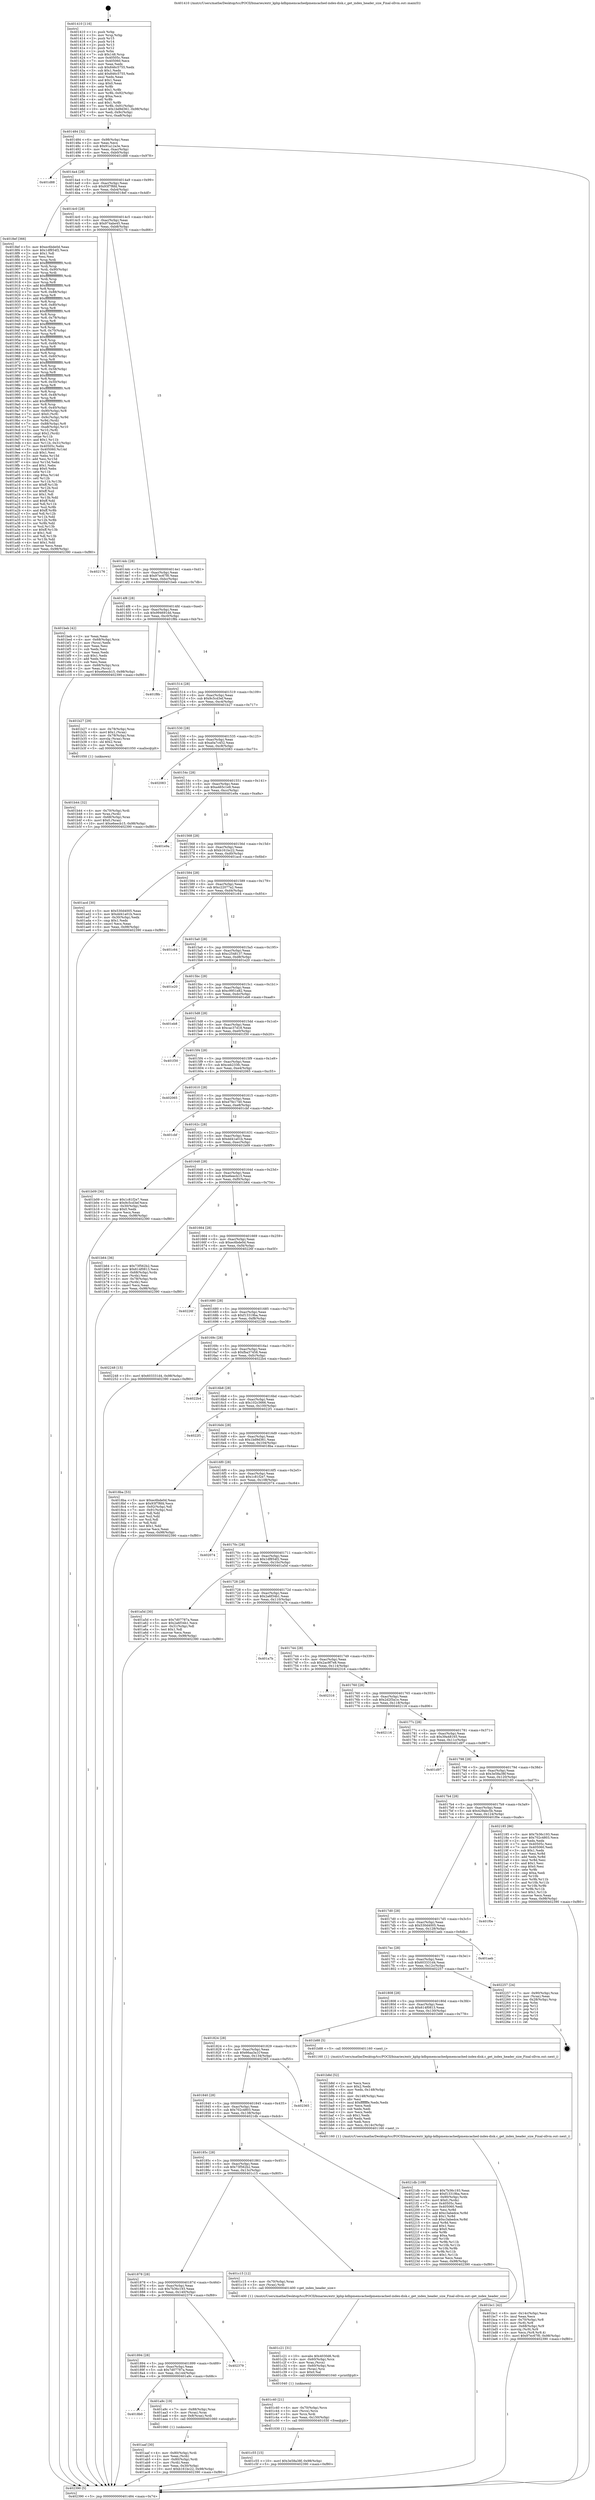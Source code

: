 digraph "0x401410" {
  label = "0x401410 (/mnt/c/Users/mathe/Desktop/tcc/POCII/binaries/extr_kphp-kdbpmemcachedpmemcached-index-disk.c_get_index_header_size_Final-ollvm.out::main(0))"
  labelloc = "t"
  node[shape=record]

  Entry [label="",width=0.3,height=0.3,shape=circle,fillcolor=black,style=filled]
  "0x401484" [label="{
     0x401484 [32]\l
     | [instrs]\l
     &nbsp;&nbsp;0x401484 \<+6\>: mov -0x98(%rbp),%eax\l
     &nbsp;&nbsp;0x40148a \<+2\>: mov %eax,%ecx\l
     &nbsp;&nbsp;0x40148c \<+6\>: sub $0x91a12a3e,%ecx\l
     &nbsp;&nbsp;0x401492 \<+6\>: mov %eax,-0xac(%rbp)\l
     &nbsp;&nbsp;0x401498 \<+6\>: mov %ecx,-0xb0(%rbp)\l
     &nbsp;&nbsp;0x40149e \<+6\>: je 0000000000401d88 \<main+0x978\>\l
  }"]
  "0x401d88" [label="{
     0x401d88\l
  }", style=dashed]
  "0x4014a4" [label="{
     0x4014a4 [28]\l
     | [instrs]\l
     &nbsp;&nbsp;0x4014a4 \<+5\>: jmp 00000000004014a9 \<main+0x99\>\l
     &nbsp;&nbsp;0x4014a9 \<+6\>: mov -0xac(%rbp),%eax\l
     &nbsp;&nbsp;0x4014af \<+5\>: sub $0x93f7f6fd,%eax\l
     &nbsp;&nbsp;0x4014b4 \<+6\>: mov %eax,-0xb4(%rbp)\l
     &nbsp;&nbsp;0x4014ba \<+6\>: je 00000000004018ef \<main+0x4df\>\l
  }"]
  Exit [label="",width=0.3,height=0.3,shape=circle,fillcolor=black,style=filled,peripheries=2]
  "0x4018ef" [label="{
     0x4018ef [366]\l
     | [instrs]\l
     &nbsp;&nbsp;0x4018ef \<+5\>: mov $0xec6bde0d,%eax\l
     &nbsp;&nbsp;0x4018f4 \<+5\>: mov $0x1df854f2,%ecx\l
     &nbsp;&nbsp;0x4018f9 \<+2\>: mov $0x1,%dl\l
     &nbsp;&nbsp;0x4018fb \<+2\>: xor %esi,%esi\l
     &nbsp;&nbsp;0x4018fd \<+3\>: mov %rsp,%rdi\l
     &nbsp;&nbsp;0x401900 \<+4\>: add $0xfffffffffffffff0,%rdi\l
     &nbsp;&nbsp;0x401904 \<+3\>: mov %rdi,%rsp\l
     &nbsp;&nbsp;0x401907 \<+7\>: mov %rdi,-0x90(%rbp)\l
     &nbsp;&nbsp;0x40190e \<+3\>: mov %rsp,%rdi\l
     &nbsp;&nbsp;0x401911 \<+4\>: add $0xfffffffffffffff0,%rdi\l
     &nbsp;&nbsp;0x401915 \<+3\>: mov %rdi,%rsp\l
     &nbsp;&nbsp;0x401918 \<+3\>: mov %rsp,%r8\l
     &nbsp;&nbsp;0x40191b \<+4\>: add $0xfffffffffffffff0,%r8\l
     &nbsp;&nbsp;0x40191f \<+3\>: mov %r8,%rsp\l
     &nbsp;&nbsp;0x401922 \<+7\>: mov %r8,-0x88(%rbp)\l
     &nbsp;&nbsp;0x401929 \<+3\>: mov %rsp,%r8\l
     &nbsp;&nbsp;0x40192c \<+4\>: add $0xfffffffffffffff0,%r8\l
     &nbsp;&nbsp;0x401930 \<+3\>: mov %r8,%rsp\l
     &nbsp;&nbsp;0x401933 \<+4\>: mov %r8,-0x80(%rbp)\l
     &nbsp;&nbsp;0x401937 \<+3\>: mov %rsp,%r8\l
     &nbsp;&nbsp;0x40193a \<+4\>: add $0xfffffffffffffff0,%r8\l
     &nbsp;&nbsp;0x40193e \<+3\>: mov %r8,%rsp\l
     &nbsp;&nbsp;0x401941 \<+4\>: mov %r8,-0x78(%rbp)\l
     &nbsp;&nbsp;0x401945 \<+3\>: mov %rsp,%r8\l
     &nbsp;&nbsp;0x401948 \<+4\>: add $0xfffffffffffffff0,%r8\l
     &nbsp;&nbsp;0x40194c \<+3\>: mov %r8,%rsp\l
     &nbsp;&nbsp;0x40194f \<+4\>: mov %r8,-0x70(%rbp)\l
     &nbsp;&nbsp;0x401953 \<+3\>: mov %rsp,%r8\l
     &nbsp;&nbsp;0x401956 \<+4\>: add $0xfffffffffffffff0,%r8\l
     &nbsp;&nbsp;0x40195a \<+3\>: mov %r8,%rsp\l
     &nbsp;&nbsp;0x40195d \<+4\>: mov %r8,-0x68(%rbp)\l
     &nbsp;&nbsp;0x401961 \<+3\>: mov %rsp,%r8\l
     &nbsp;&nbsp;0x401964 \<+4\>: add $0xfffffffffffffff0,%r8\l
     &nbsp;&nbsp;0x401968 \<+3\>: mov %r8,%rsp\l
     &nbsp;&nbsp;0x40196b \<+4\>: mov %r8,-0x60(%rbp)\l
     &nbsp;&nbsp;0x40196f \<+3\>: mov %rsp,%r8\l
     &nbsp;&nbsp;0x401972 \<+4\>: add $0xfffffffffffffff0,%r8\l
     &nbsp;&nbsp;0x401976 \<+3\>: mov %r8,%rsp\l
     &nbsp;&nbsp;0x401979 \<+4\>: mov %r8,-0x58(%rbp)\l
     &nbsp;&nbsp;0x40197d \<+3\>: mov %rsp,%r8\l
     &nbsp;&nbsp;0x401980 \<+4\>: add $0xfffffffffffffff0,%r8\l
     &nbsp;&nbsp;0x401984 \<+3\>: mov %r8,%rsp\l
     &nbsp;&nbsp;0x401987 \<+4\>: mov %r8,-0x50(%rbp)\l
     &nbsp;&nbsp;0x40198b \<+3\>: mov %rsp,%r8\l
     &nbsp;&nbsp;0x40198e \<+4\>: add $0xfffffffffffffff0,%r8\l
     &nbsp;&nbsp;0x401992 \<+3\>: mov %r8,%rsp\l
     &nbsp;&nbsp;0x401995 \<+4\>: mov %r8,-0x48(%rbp)\l
     &nbsp;&nbsp;0x401999 \<+3\>: mov %rsp,%r8\l
     &nbsp;&nbsp;0x40199c \<+4\>: add $0xfffffffffffffff0,%r8\l
     &nbsp;&nbsp;0x4019a0 \<+3\>: mov %r8,%rsp\l
     &nbsp;&nbsp;0x4019a3 \<+4\>: mov %r8,-0x40(%rbp)\l
     &nbsp;&nbsp;0x4019a7 \<+7\>: mov -0x90(%rbp),%r8\l
     &nbsp;&nbsp;0x4019ae \<+7\>: movl $0x0,(%r8)\l
     &nbsp;&nbsp;0x4019b5 \<+7\>: mov -0x9c(%rbp),%r9d\l
     &nbsp;&nbsp;0x4019bc \<+3\>: mov %r9d,(%rdi)\l
     &nbsp;&nbsp;0x4019bf \<+7\>: mov -0x88(%rbp),%r8\l
     &nbsp;&nbsp;0x4019c6 \<+7\>: mov -0xa8(%rbp),%r10\l
     &nbsp;&nbsp;0x4019cd \<+3\>: mov %r10,(%r8)\l
     &nbsp;&nbsp;0x4019d0 \<+3\>: cmpl $0x2,(%rdi)\l
     &nbsp;&nbsp;0x4019d3 \<+4\>: setne %r11b\l
     &nbsp;&nbsp;0x4019d7 \<+4\>: and $0x1,%r11b\l
     &nbsp;&nbsp;0x4019db \<+4\>: mov %r11b,-0x31(%rbp)\l
     &nbsp;&nbsp;0x4019df \<+7\>: mov 0x40505c,%ebx\l
     &nbsp;&nbsp;0x4019e6 \<+8\>: mov 0x405060,%r14d\l
     &nbsp;&nbsp;0x4019ee \<+3\>: sub $0x1,%esi\l
     &nbsp;&nbsp;0x4019f1 \<+3\>: mov %ebx,%r15d\l
     &nbsp;&nbsp;0x4019f4 \<+3\>: add %esi,%r15d\l
     &nbsp;&nbsp;0x4019f7 \<+4\>: imul %r15d,%ebx\l
     &nbsp;&nbsp;0x4019fb \<+3\>: and $0x1,%ebx\l
     &nbsp;&nbsp;0x4019fe \<+3\>: cmp $0x0,%ebx\l
     &nbsp;&nbsp;0x401a01 \<+4\>: sete %r11b\l
     &nbsp;&nbsp;0x401a05 \<+4\>: cmp $0xa,%r14d\l
     &nbsp;&nbsp;0x401a09 \<+4\>: setl %r12b\l
     &nbsp;&nbsp;0x401a0d \<+3\>: mov %r11b,%r13b\l
     &nbsp;&nbsp;0x401a10 \<+4\>: xor $0xff,%r13b\l
     &nbsp;&nbsp;0x401a14 \<+3\>: mov %r12b,%sil\l
     &nbsp;&nbsp;0x401a17 \<+4\>: xor $0xff,%sil\l
     &nbsp;&nbsp;0x401a1b \<+3\>: xor $0x1,%dl\l
     &nbsp;&nbsp;0x401a1e \<+3\>: mov %r13b,%dil\l
     &nbsp;&nbsp;0x401a21 \<+4\>: and $0xff,%dil\l
     &nbsp;&nbsp;0x401a25 \<+3\>: and %dl,%r11b\l
     &nbsp;&nbsp;0x401a28 \<+3\>: mov %sil,%r8b\l
     &nbsp;&nbsp;0x401a2b \<+4\>: and $0xff,%r8b\l
     &nbsp;&nbsp;0x401a2f \<+3\>: and %dl,%r12b\l
     &nbsp;&nbsp;0x401a32 \<+3\>: or %r11b,%dil\l
     &nbsp;&nbsp;0x401a35 \<+3\>: or %r12b,%r8b\l
     &nbsp;&nbsp;0x401a38 \<+3\>: xor %r8b,%dil\l
     &nbsp;&nbsp;0x401a3b \<+3\>: or %sil,%r13b\l
     &nbsp;&nbsp;0x401a3e \<+4\>: xor $0xff,%r13b\l
     &nbsp;&nbsp;0x401a42 \<+3\>: or $0x1,%dl\l
     &nbsp;&nbsp;0x401a45 \<+3\>: and %dl,%r13b\l
     &nbsp;&nbsp;0x401a48 \<+3\>: or %r13b,%dil\l
     &nbsp;&nbsp;0x401a4b \<+4\>: test $0x1,%dil\l
     &nbsp;&nbsp;0x401a4f \<+3\>: cmovne %ecx,%eax\l
     &nbsp;&nbsp;0x401a52 \<+6\>: mov %eax,-0x98(%rbp)\l
     &nbsp;&nbsp;0x401a58 \<+5\>: jmp 0000000000402390 \<main+0xf80\>\l
  }"]
  "0x4014c0" [label="{
     0x4014c0 [28]\l
     | [instrs]\l
     &nbsp;&nbsp;0x4014c0 \<+5\>: jmp 00000000004014c5 \<main+0xb5\>\l
     &nbsp;&nbsp;0x4014c5 \<+6\>: mov -0xac(%rbp),%eax\l
     &nbsp;&nbsp;0x4014cb \<+5\>: sub $0x974abe45,%eax\l
     &nbsp;&nbsp;0x4014d0 \<+6\>: mov %eax,-0xb8(%rbp)\l
     &nbsp;&nbsp;0x4014d6 \<+6\>: je 0000000000402176 \<main+0xd66\>\l
  }"]
  "0x401c55" [label="{
     0x401c55 [15]\l
     | [instrs]\l
     &nbsp;&nbsp;0x401c55 \<+10\>: movl $0x3e58a38f,-0x98(%rbp)\l
     &nbsp;&nbsp;0x401c5f \<+5\>: jmp 0000000000402390 \<main+0xf80\>\l
  }"]
  "0x402176" [label="{
     0x402176\l
  }", style=dashed]
  "0x4014dc" [label="{
     0x4014dc [28]\l
     | [instrs]\l
     &nbsp;&nbsp;0x4014dc \<+5\>: jmp 00000000004014e1 \<main+0xd1\>\l
     &nbsp;&nbsp;0x4014e1 \<+6\>: mov -0xac(%rbp),%eax\l
     &nbsp;&nbsp;0x4014e7 \<+5\>: sub $0x97ec67f0,%eax\l
     &nbsp;&nbsp;0x4014ec \<+6\>: mov %eax,-0xbc(%rbp)\l
     &nbsp;&nbsp;0x4014f2 \<+6\>: je 0000000000401beb \<main+0x7db\>\l
  }"]
  "0x401c40" [label="{
     0x401c40 [21]\l
     | [instrs]\l
     &nbsp;&nbsp;0x401c40 \<+4\>: mov -0x70(%rbp),%rcx\l
     &nbsp;&nbsp;0x401c44 \<+3\>: mov (%rcx),%rcx\l
     &nbsp;&nbsp;0x401c47 \<+3\>: mov %rcx,%rdi\l
     &nbsp;&nbsp;0x401c4a \<+6\>: mov %eax,-0x150(%rbp)\l
     &nbsp;&nbsp;0x401c50 \<+5\>: call 0000000000401030 \<free@plt\>\l
     | [calls]\l
     &nbsp;&nbsp;0x401030 \{1\} (unknown)\l
  }"]
  "0x401beb" [label="{
     0x401beb [42]\l
     | [instrs]\l
     &nbsp;&nbsp;0x401beb \<+2\>: xor %eax,%eax\l
     &nbsp;&nbsp;0x401bed \<+4\>: mov -0x68(%rbp),%rcx\l
     &nbsp;&nbsp;0x401bf1 \<+2\>: mov (%rcx),%edx\l
     &nbsp;&nbsp;0x401bf3 \<+2\>: mov %eax,%esi\l
     &nbsp;&nbsp;0x401bf5 \<+2\>: sub %edx,%esi\l
     &nbsp;&nbsp;0x401bf7 \<+2\>: mov %eax,%edx\l
     &nbsp;&nbsp;0x401bf9 \<+3\>: sub $0x1,%edx\l
     &nbsp;&nbsp;0x401bfc \<+2\>: add %edx,%esi\l
     &nbsp;&nbsp;0x401bfe \<+2\>: sub %esi,%eax\l
     &nbsp;&nbsp;0x401c00 \<+4\>: mov -0x68(%rbp),%rcx\l
     &nbsp;&nbsp;0x401c04 \<+2\>: mov %eax,(%rcx)\l
     &nbsp;&nbsp;0x401c06 \<+10\>: movl $0xe6eecb15,-0x98(%rbp)\l
     &nbsp;&nbsp;0x401c10 \<+5\>: jmp 0000000000402390 \<main+0xf80\>\l
  }"]
  "0x4014f8" [label="{
     0x4014f8 [28]\l
     | [instrs]\l
     &nbsp;&nbsp;0x4014f8 \<+5\>: jmp 00000000004014fd \<main+0xed\>\l
     &nbsp;&nbsp;0x4014fd \<+6\>: mov -0xac(%rbp),%eax\l
     &nbsp;&nbsp;0x401503 \<+5\>: sub $0x994691dd,%eax\l
     &nbsp;&nbsp;0x401508 \<+6\>: mov %eax,-0xc0(%rbp)\l
     &nbsp;&nbsp;0x40150e \<+6\>: je 0000000000401f8b \<main+0xb7b\>\l
  }"]
  "0x401c21" [label="{
     0x401c21 [31]\l
     | [instrs]\l
     &nbsp;&nbsp;0x401c21 \<+10\>: movabs $0x4030d6,%rdi\l
     &nbsp;&nbsp;0x401c2b \<+4\>: mov -0x60(%rbp),%rcx\l
     &nbsp;&nbsp;0x401c2f \<+3\>: mov %rax,(%rcx)\l
     &nbsp;&nbsp;0x401c32 \<+4\>: mov -0x60(%rbp),%rax\l
     &nbsp;&nbsp;0x401c36 \<+3\>: mov (%rax),%rsi\l
     &nbsp;&nbsp;0x401c39 \<+2\>: mov $0x0,%al\l
     &nbsp;&nbsp;0x401c3b \<+5\>: call 0000000000401040 \<printf@plt\>\l
     | [calls]\l
     &nbsp;&nbsp;0x401040 \{1\} (unknown)\l
  }"]
  "0x401f8b" [label="{
     0x401f8b\l
  }", style=dashed]
  "0x401514" [label="{
     0x401514 [28]\l
     | [instrs]\l
     &nbsp;&nbsp;0x401514 \<+5\>: jmp 0000000000401519 \<main+0x109\>\l
     &nbsp;&nbsp;0x401519 \<+6\>: mov -0xac(%rbp),%eax\l
     &nbsp;&nbsp;0x40151f \<+5\>: sub $0x9c5cd3ef,%eax\l
     &nbsp;&nbsp;0x401524 \<+6\>: mov %eax,-0xc4(%rbp)\l
     &nbsp;&nbsp;0x40152a \<+6\>: je 0000000000401b27 \<main+0x717\>\l
  }"]
  "0x401bc1" [label="{
     0x401bc1 [42]\l
     | [instrs]\l
     &nbsp;&nbsp;0x401bc1 \<+6\>: mov -0x14c(%rbp),%ecx\l
     &nbsp;&nbsp;0x401bc7 \<+3\>: imul %eax,%ecx\l
     &nbsp;&nbsp;0x401bca \<+4\>: mov -0x70(%rbp),%r8\l
     &nbsp;&nbsp;0x401bce \<+3\>: mov (%r8),%r8\l
     &nbsp;&nbsp;0x401bd1 \<+4\>: mov -0x68(%rbp),%r9\l
     &nbsp;&nbsp;0x401bd5 \<+3\>: movslq (%r9),%r9\l
     &nbsp;&nbsp;0x401bd8 \<+4\>: mov %ecx,(%r8,%r9,4)\l
     &nbsp;&nbsp;0x401bdc \<+10\>: movl $0x97ec67f0,-0x98(%rbp)\l
     &nbsp;&nbsp;0x401be6 \<+5\>: jmp 0000000000402390 \<main+0xf80\>\l
  }"]
  "0x401b27" [label="{
     0x401b27 [29]\l
     | [instrs]\l
     &nbsp;&nbsp;0x401b27 \<+4\>: mov -0x78(%rbp),%rax\l
     &nbsp;&nbsp;0x401b2b \<+6\>: movl $0x1,(%rax)\l
     &nbsp;&nbsp;0x401b31 \<+4\>: mov -0x78(%rbp),%rax\l
     &nbsp;&nbsp;0x401b35 \<+3\>: movslq (%rax),%rax\l
     &nbsp;&nbsp;0x401b38 \<+4\>: shl $0x2,%rax\l
     &nbsp;&nbsp;0x401b3c \<+3\>: mov %rax,%rdi\l
     &nbsp;&nbsp;0x401b3f \<+5\>: call 0000000000401050 \<malloc@plt\>\l
     | [calls]\l
     &nbsp;&nbsp;0x401050 \{1\} (unknown)\l
  }"]
  "0x401530" [label="{
     0x401530 [28]\l
     | [instrs]\l
     &nbsp;&nbsp;0x401530 \<+5\>: jmp 0000000000401535 \<main+0x125\>\l
     &nbsp;&nbsp;0x401535 \<+6\>: mov -0xac(%rbp),%eax\l
     &nbsp;&nbsp;0x40153b \<+5\>: sub $0xa0a7c452,%eax\l
     &nbsp;&nbsp;0x401540 \<+6\>: mov %eax,-0xc8(%rbp)\l
     &nbsp;&nbsp;0x401546 \<+6\>: je 0000000000402083 \<main+0xc73\>\l
  }"]
  "0x401b8d" [label="{
     0x401b8d [52]\l
     | [instrs]\l
     &nbsp;&nbsp;0x401b8d \<+2\>: xor %ecx,%ecx\l
     &nbsp;&nbsp;0x401b8f \<+5\>: mov $0x2,%edx\l
     &nbsp;&nbsp;0x401b94 \<+6\>: mov %edx,-0x148(%rbp)\l
     &nbsp;&nbsp;0x401b9a \<+1\>: cltd\l
     &nbsp;&nbsp;0x401b9b \<+6\>: mov -0x148(%rbp),%esi\l
     &nbsp;&nbsp;0x401ba1 \<+2\>: idiv %esi\l
     &nbsp;&nbsp;0x401ba3 \<+6\>: imul $0xfffffffe,%edx,%edx\l
     &nbsp;&nbsp;0x401ba9 \<+2\>: mov %ecx,%edi\l
     &nbsp;&nbsp;0x401bab \<+2\>: sub %edx,%edi\l
     &nbsp;&nbsp;0x401bad \<+2\>: mov %ecx,%edx\l
     &nbsp;&nbsp;0x401baf \<+3\>: sub $0x1,%edx\l
     &nbsp;&nbsp;0x401bb2 \<+2\>: add %edx,%edi\l
     &nbsp;&nbsp;0x401bb4 \<+2\>: sub %edi,%ecx\l
     &nbsp;&nbsp;0x401bb6 \<+6\>: mov %ecx,-0x14c(%rbp)\l
     &nbsp;&nbsp;0x401bbc \<+5\>: call 0000000000401160 \<next_i\>\l
     | [calls]\l
     &nbsp;&nbsp;0x401160 \{1\} (/mnt/c/Users/mathe/Desktop/tcc/POCII/binaries/extr_kphp-kdbpmemcachedpmemcached-index-disk.c_get_index_header_size_Final-ollvm.out::next_i)\l
  }"]
  "0x402083" [label="{
     0x402083\l
  }", style=dashed]
  "0x40154c" [label="{
     0x40154c [28]\l
     | [instrs]\l
     &nbsp;&nbsp;0x40154c \<+5\>: jmp 0000000000401551 \<main+0x141\>\l
     &nbsp;&nbsp;0x401551 \<+6\>: mov -0xac(%rbp),%eax\l
     &nbsp;&nbsp;0x401557 \<+5\>: sub $0xa465c1e9,%eax\l
     &nbsp;&nbsp;0x40155c \<+6\>: mov %eax,-0xcc(%rbp)\l
     &nbsp;&nbsp;0x401562 \<+6\>: je 0000000000401e9a \<main+0xa8a\>\l
  }"]
  "0x401b44" [label="{
     0x401b44 [32]\l
     | [instrs]\l
     &nbsp;&nbsp;0x401b44 \<+4\>: mov -0x70(%rbp),%rdi\l
     &nbsp;&nbsp;0x401b48 \<+3\>: mov %rax,(%rdi)\l
     &nbsp;&nbsp;0x401b4b \<+4\>: mov -0x68(%rbp),%rax\l
     &nbsp;&nbsp;0x401b4f \<+6\>: movl $0x0,(%rax)\l
     &nbsp;&nbsp;0x401b55 \<+10\>: movl $0xe6eecb15,-0x98(%rbp)\l
     &nbsp;&nbsp;0x401b5f \<+5\>: jmp 0000000000402390 \<main+0xf80\>\l
  }"]
  "0x401e9a" [label="{
     0x401e9a\l
  }", style=dashed]
  "0x401568" [label="{
     0x401568 [28]\l
     | [instrs]\l
     &nbsp;&nbsp;0x401568 \<+5\>: jmp 000000000040156d \<main+0x15d\>\l
     &nbsp;&nbsp;0x40156d \<+6\>: mov -0xac(%rbp),%eax\l
     &nbsp;&nbsp;0x401573 \<+5\>: sub $0xb161bc22,%eax\l
     &nbsp;&nbsp;0x401578 \<+6\>: mov %eax,-0xd0(%rbp)\l
     &nbsp;&nbsp;0x40157e \<+6\>: je 0000000000401acd \<main+0x6bd\>\l
  }"]
  "0x401aaf" [label="{
     0x401aaf [30]\l
     | [instrs]\l
     &nbsp;&nbsp;0x401aaf \<+4\>: mov -0x80(%rbp),%rdi\l
     &nbsp;&nbsp;0x401ab3 \<+2\>: mov %eax,(%rdi)\l
     &nbsp;&nbsp;0x401ab5 \<+4\>: mov -0x80(%rbp),%rdi\l
     &nbsp;&nbsp;0x401ab9 \<+2\>: mov (%rdi),%eax\l
     &nbsp;&nbsp;0x401abb \<+3\>: mov %eax,-0x30(%rbp)\l
     &nbsp;&nbsp;0x401abe \<+10\>: movl $0xb161bc22,-0x98(%rbp)\l
     &nbsp;&nbsp;0x401ac8 \<+5\>: jmp 0000000000402390 \<main+0xf80\>\l
  }"]
  "0x401acd" [label="{
     0x401acd [30]\l
     | [instrs]\l
     &nbsp;&nbsp;0x401acd \<+5\>: mov $0x530d4005,%eax\l
     &nbsp;&nbsp;0x401ad2 \<+5\>: mov $0xdd41a01b,%ecx\l
     &nbsp;&nbsp;0x401ad7 \<+3\>: mov -0x30(%rbp),%edx\l
     &nbsp;&nbsp;0x401ada \<+3\>: cmp $0x1,%edx\l
     &nbsp;&nbsp;0x401add \<+3\>: cmovl %ecx,%eax\l
     &nbsp;&nbsp;0x401ae0 \<+6\>: mov %eax,-0x98(%rbp)\l
     &nbsp;&nbsp;0x401ae6 \<+5\>: jmp 0000000000402390 \<main+0xf80\>\l
  }"]
  "0x401584" [label="{
     0x401584 [28]\l
     | [instrs]\l
     &nbsp;&nbsp;0x401584 \<+5\>: jmp 0000000000401589 \<main+0x179\>\l
     &nbsp;&nbsp;0x401589 \<+6\>: mov -0xac(%rbp),%eax\l
     &nbsp;&nbsp;0x40158f \<+5\>: sub $0xc22077a2,%eax\l
     &nbsp;&nbsp;0x401594 \<+6\>: mov %eax,-0xd4(%rbp)\l
     &nbsp;&nbsp;0x40159a \<+6\>: je 0000000000401c64 \<main+0x854\>\l
  }"]
  "0x4018b0" [label="{
     0x4018b0\l
  }", style=dashed]
  "0x401c64" [label="{
     0x401c64\l
  }", style=dashed]
  "0x4015a0" [label="{
     0x4015a0 [28]\l
     | [instrs]\l
     &nbsp;&nbsp;0x4015a0 \<+5\>: jmp 00000000004015a5 \<main+0x195\>\l
     &nbsp;&nbsp;0x4015a5 \<+6\>: mov -0xac(%rbp),%eax\l
     &nbsp;&nbsp;0x4015ab \<+5\>: sub $0xc2548137,%eax\l
     &nbsp;&nbsp;0x4015b0 \<+6\>: mov %eax,-0xd8(%rbp)\l
     &nbsp;&nbsp;0x4015b6 \<+6\>: je 0000000000401e20 \<main+0xa10\>\l
  }"]
  "0x401a9c" [label="{
     0x401a9c [19]\l
     | [instrs]\l
     &nbsp;&nbsp;0x401a9c \<+7\>: mov -0x88(%rbp),%rax\l
     &nbsp;&nbsp;0x401aa3 \<+3\>: mov (%rax),%rax\l
     &nbsp;&nbsp;0x401aa6 \<+4\>: mov 0x8(%rax),%rdi\l
     &nbsp;&nbsp;0x401aaa \<+5\>: call 0000000000401060 \<atoi@plt\>\l
     | [calls]\l
     &nbsp;&nbsp;0x401060 \{1\} (unknown)\l
  }"]
  "0x401e20" [label="{
     0x401e20\l
  }", style=dashed]
  "0x4015bc" [label="{
     0x4015bc [28]\l
     | [instrs]\l
     &nbsp;&nbsp;0x4015bc \<+5\>: jmp 00000000004015c1 \<main+0x1b1\>\l
     &nbsp;&nbsp;0x4015c1 \<+6\>: mov -0xac(%rbp),%eax\l
     &nbsp;&nbsp;0x4015c7 \<+5\>: sub $0xc9951e82,%eax\l
     &nbsp;&nbsp;0x4015cc \<+6\>: mov %eax,-0xdc(%rbp)\l
     &nbsp;&nbsp;0x4015d2 \<+6\>: je 0000000000401eb8 \<main+0xaa8\>\l
  }"]
  "0x401894" [label="{
     0x401894 [28]\l
     | [instrs]\l
     &nbsp;&nbsp;0x401894 \<+5\>: jmp 0000000000401899 \<main+0x489\>\l
     &nbsp;&nbsp;0x401899 \<+6\>: mov -0xac(%rbp),%eax\l
     &nbsp;&nbsp;0x40189f \<+5\>: sub $0x7d07787a,%eax\l
     &nbsp;&nbsp;0x4018a4 \<+6\>: mov %eax,-0x144(%rbp)\l
     &nbsp;&nbsp;0x4018aa \<+6\>: je 0000000000401a9c \<main+0x68c\>\l
  }"]
  "0x401eb8" [label="{
     0x401eb8\l
  }", style=dashed]
  "0x4015d8" [label="{
     0x4015d8 [28]\l
     | [instrs]\l
     &nbsp;&nbsp;0x4015d8 \<+5\>: jmp 00000000004015dd \<main+0x1cd\>\l
     &nbsp;&nbsp;0x4015dd \<+6\>: mov -0xac(%rbp),%eax\l
     &nbsp;&nbsp;0x4015e3 \<+5\>: sub $0xcac37d18,%eax\l
     &nbsp;&nbsp;0x4015e8 \<+6\>: mov %eax,-0xe0(%rbp)\l
     &nbsp;&nbsp;0x4015ee \<+6\>: je 0000000000401f30 \<main+0xb20\>\l
  }"]
  "0x402379" [label="{
     0x402379\l
  }", style=dashed]
  "0x401f30" [label="{
     0x401f30\l
  }", style=dashed]
  "0x4015f4" [label="{
     0x4015f4 [28]\l
     | [instrs]\l
     &nbsp;&nbsp;0x4015f4 \<+5\>: jmp 00000000004015f9 \<main+0x1e9\>\l
     &nbsp;&nbsp;0x4015f9 \<+6\>: mov -0xac(%rbp),%eax\l
     &nbsp;&nbsp;0x4015ff \<+5\>: sub $0xceb233fc,%eax\l
     &nbsp;&nbsp;0x401604 \<+6\>: mov %eax,-0xe4(%rbp)\l
     &nbsp;&nbsp;0x40160a \<+6\>: je 0000000000402065 \<main+0xc55\>\l
  }"]
  "0x401878" [label="{
     0x401878 [28]\l
     | [instrs]\l
     &nbsp;&nbsp;0x401878 \<+5\>: jmp 000000000040187d \<main+0x46d\>\l
     &nbsp;&nbsp;0x40187d \<+6\>: mov -0xac(%rbp),%eax\l
     &nbsp;&nbsp;0x401883 \<+5\>: sub $0x7b36c193,%eax\l
     &nbsp;&nbsp;0x401888 \<+6\>: mov %eax,-0x140(%rbp)\l
     &nbsp;&nbsp;0x40188e \<+6\>: je 0000000000402379 \<main+0xf69\>\l
  }"]
  "0x402065" [label="{
     0x402065\l
  }", style=dashed]
  "0x401610" [label="{
     0x401610 [28]\l
     | [instrs]\l
     &nbsp;&nbsp;0x401610 \<+5\>: jmp 0000000000401615 \<main+0x205\>\l
     &nbsp;&nbsp;0x401615 \<+6\>: mov -0xac(%rbp),%eax\l
     &nbsp;&nbsp;0x40161b \<+5\>: sub $0xd7fe1740,%eax\l
     &nbsp;&nbsp;0x401620 \<+6\>: mov %eax,-0xe8(%rbp)\l
     &nbsp;&nbsp;0x401626 \<+6\>: je 0000000000401cbf \<main+0x8af\>\l
  }"]
  "0x401c15" [label="{
     0x401c15 [12]\l
     | [instrs]\l
     &nbsp;&nbsp;0x401c15 \<+4\>: mov -0x70(%rbp),%rax\l
     &nbsp;&nbsp;0x401c19 \<+3\>: mov (%rax),%rdi\l
     &nbsp;&nbsp;0x401c1c \<+5\>: call 0000000000401400 \<get_index_header_size\>\l
     | [calls]\l
     &nbsp;&nbsp;0x401400 \{1\} (/mnt/c/Users/mathe/Desktop/tcc/POCII/binaries/extr_kphp-kdbpmemcachedpmemcached-index-disk.c_get_index_header_size_Final-ollvm.out::get_index_header_size)\l
  }"]
  "0x401cbf" [label="{
     0x401cbf\l
  }", style=dashed]
  "0x40162c" [label="{
     0x40162c [28]\l
     | [instrs]\l
     &nbsp;&nbsp;0x40162c \<+5\>: jmp 0000000000401631 \<main+0x221\>\l
     &nbsp;&nbsp;0x401631 \<+6\>: mov -0xac(%rbp),%eax\l
     &nbsp;&nbsp;0x401637 \<+5\>: sub $0xdd41a01b,%eax\l
     &nbsp;&nbsp;0x40163c \<+6\>: mov %eax,-0xec(%rbp)\l
     &nbsp;&nbsp;0x401642 \<+6\>: je 0000000000401b09 \<main+0x6f9\>\l
  }"]
  "0x40185c" [label="{
     0x40185c [28]\l
     | [instrs]\l
     &nbsp;&nbsp;0x40185c \<+5\>: jmp 0000000000401861 \<main+0x451\>\l
     &nbsp;&nbsp;0x401861 \<+6\>: mov -0xac(%rbp),%eax\l
     &nbsp;&nbsp;0x401867 \<+5\>: sub $0x73f562b2,%eax\l
     &nbsp;&nbsp;0x40186c \<+6\>: mov %eax,-0x13c(%rbp)\l
     &nbsp;&nbsp;0x401872 \<+6\>: je 0000000000401c15 \<main+0x805\>\l
  }"]
  "0x401b09" [label="{
     0x401b09 [30]\l
     | [instrs]\l
     &nbsp;&nbsp;0x401b09 \<+5\>: mov $0x1c81f2e7,%eax\l
     &nbsp;&nbsp;0x401b0e \<+5\>: mov $0x9c5cd3ef,%ecx\l
     &nbsp;&nbsp;0x401b13 \<+3\>: mov -0x30(%rbp),%edx\l
     &nbsp;&nbsp;0x401b16 \<+3\>: cmp $0x0,%edx\l
     &nbsp;&nbsp;0x401b19 \<+3\>: cmove %ecx,%eax\l
     &nbsp;&nbsp;0x401b1c \<+6\>: mov %eax,-0x98(%rbp)\l
     &nbsp;&nbsp;0x401b22 \<+5\>: jmp 0000000000402390 \<main+0xf80\>\l
  }"]
  "0x401648" [label="{
     0x401648 [28]\l
     | [instrs]\l
     &nbsp;&nbsp;0x401648 \<+5\>: jmp 000000000040164d \<main+0x23d\>\l
     &nbsp;&nbsp;0x40164d \<+6\>: mov -0xac(%rbp),%eax\l
     &nbsp;&nbsp;0x401653 \<+5\>: sub $0xe6eecb15,%eax\l
     &nbsp;&nbsp;0x401658 \<+6\>: mov %eax,-0xf0(%rbp)\l
     &nbsp;&nbsp;0x40165e \<+6\>: je 0000000000401b64 \<main+0x754\>\l
  }"]
  "0x4021db" [label="{
     0x4021db [109]\l
     | [instrs]\l
     &nbsp;&nbsp;0x4021db \<+5\>: mov $0x7b36c193,%eax\l
     &nbsp;&nbsp;0x4021e0 \<+5\>: mov $0xf13319ba,%ecx\l
     &nbsp;&nbsp;0x4021e5 \<+7\>: mov -0x90(%rbp),%rdx\l
     &nbsp;&nbsp;0x4021ec \<+6\>: movl $0x0,(%rdx)\l
     &nbsp;&nbsp;0x4021f2 \<+7\>: mov 0x40505c,%esi\l
     &nbsp;&nbsp;0x4021f9 \<+7\>: mov 0x405060,%edi\l
     &nbsp;&nbsp;0x402200 \<+3\>: mov %esi,%r8d\l
     &nbsp;&nbsp;0x402203 \<+7\>: add $0xc3abedce,%r8d\l
     &nbsp;&nbsp;0x40220a \<+4\>: sub $0x1,%r8d\l
     &nbsp;&nbsp;0x40220e \<+7\>: sub $0xc3abedce,%r8d\l
     &nbsp;&nbsp;0x402215 \<+4\>: imul %r8d,%esi\l
     &nbsp;&nbsp;0x402219 \<+3\>: and $0x1,%esi\l
     &nbsp;&nbsp;0x40221c \<+3\>: cmp $0x0,%esi\l
     &nbsp;&nbsp;0x40221f \<+4\>: sete %r9b\l
     &nbsp;&nbsp;0x402223 \<+3\>: cmp $0xa,%edi\l
     &nbsp;&nbsp;0x402226 \<+4\>: setl %r10b\l
     &nbsp;&nbsp;0x40222a \<+3\>: mov %r9b,%r11b\l
     &nbsp;&nbsp;0x40222d \<+3\>: and %r10b,%r11b\l
     &nbsp;&nbsp;0x402230 \<+3\>: xor %r10b,%r9b\l
     &nbsp;&nbsp;0x402233 \<+3\>: or %r9b,%r11b\l
     &nbsp;&nbsp;0x402236 \<+4\>: test $0x1,%r11b\l
     &nbsp;&nbsp;0x40223a \<+3\>: cmovne %ecx,%eax\l
     &nbsp;&nbsp;0x40223d \<+6\>: mov %eax,-0x98(%rbp)\l
     &nbsp;&nbsp;0x402243 \<+5\>: jmp 0000000000402390 \<main+0xf80\>\l
  }"]
  "0x401b64" [label="{
     0x401b64 [36]\l
     | [instrs]\l
     &nbsp;&nbsp;0x401b64 \<+5\>: mov $0x73f562b2,%eax\l
     &nbsp;&nbsp;0x401b69 \<+5\>: mov $0x614f0813,%ecx\l
     &nbsp;&nbsp;0x401b6e \<+4\>: mov -0x68(%rbp),%rdx\l
     &nbsp;&nbsp;0x401b72 \<+2\>: mov (%rdx),%esi\l
     &nbsp;&nbsp;0x401b74 \<+4\>: mov -0x78(%rbp),%rdx\l
     &nbsp;&nbsp;0x401b78 \<+2\>: cmp (%rdx),%esi\l
     &nbsp;&nbsp;0x401b7a \<+3\>: cmovl %ecx,%eax\l
     &nbsp;&nbsp;0x401b7d \<+6\>: mov %eax,-0x98(%rbp)\l
     &nbsp;&nbsp;0x401b83 \<+5\>: jmp 0000000000402390 \<main+0xf80\>\l
  }"]
  "0x401664" [label="{
     0x401664 [28]\l
     | [instrs]\l
     &nbsp;&nbsp;0x401664 \<+5\>: jmp 0000000000401669 \<main+0x259\>\l
     &nbsp;&nbsp;0x401669 \<+6\>: mov -0xac(%rbp),%eax\l
     &nbsp;&nbsp;0x40166f \<+5\>: sub $0xec6bde0d,%eax\l
     &nbsp;&nbsp;0x401674 \<+6\>: mov %eax,-0xf4(%rbp)\l
     &nbsp;&nbsp;0x40167a \<+6\>: je 000000000040226f \<main+0xe5f\>\l
  }"]
  "0x401840" [label="{
     0x401840 [28]\l
     | [instrs]\l
     &nbsp;&nbsp;0x401840 \<+5\>: jmp 0000000000401845 \<main+0x435\>\l
     &nbsp;&nbsp;0x401845 \<+6\>: mov -0xac(%rbp),%eax\l
     &nbsp;&nbsp;0x40184b \<+5\>: sub $0x702c4803,%eax\l
     &nbsp;&nbsp;0x401850 \<+6\>: mov %eax,-0x138(%rbp)\l
     &nbsp;&nbsp;0x401856 \<+6\>: je 00000000004021db \<main+0xdcb\>\l
  }"]
  "0x40226f" [label="{
     0x40226f\l
  }", style=dashed]
  "0x401680" [label="{
     0x401680 [28]\l
     | [instrs]\l
     &nbsp;&nbsp;0x401680 \<+5\>: jmp 0000000000401685 \<main+0x275\>\l
     &nbsp;&nbsp;0x401685 \<+6\>: mov -0xac(%rbp),%eax\l
     &nbsp;&nbsp;0x40168b \<+5\>: sub $0xf13319ba,%eax\l
     &nbsp;&nbsp;0x401690 \<+6\>: mov %eax,-0xf8(%rbp)\l
     &nbsp;&nbsp;0x401696 \<+6\>: je 0000000000402248 \<main+0xe38\>\l
  }"]
  "0x402365" [label="{
     0x402365\l
  }", style=dashed]
  "0x402248" [label="{
     0x402248 [15]\l
     | [instrs]\l
     &nbsp;&nbsp;0x402248 \<+10\>: movl $0x603331d4,-0x98(%rbp)\l
     &nbsp;&nbsp;0x402252 \<+5\>: jmp 0000000000402390 \<main+0xf80\>\l
  }"]
  "0x40169c" [label="{
     0x40169c [28]\l
     | [instrs]\l
     &nbsp;&nbsp;0x40169c \<+5\>: jmp 00000000004016a1 \<main+0x291\>\l
     &nbsp;&nbsp;0x4016a1 \<+6\>: mov -0xac(%rbp),%eax\l
     &nbsp;&nbsp;0x4016a7 \<+5\>: sub $0xfba37458,%eax\l
     &nbsp;&nbsp;0x4016ac \<+6\>: mov %eax,-0xfc(%rbp)\l
     &nbsp;&nbsp;0x4016b2 \<+6\>: je 00000000004022b4 \<main+0xea4\>\l
  }"]
  "0x401824" [label="{
     0x401824 [28]\l
     | [instrs]\l
     &nbsp;&nbsp;0x401824 \<+5\>: jmp 0000000000401829 \<main+0x419\>\l
     &nbsp;&nbsp;0x401829 \<+6\>: mov -0xac(%rbp),%eax\l
     &nbsp;&nbsp;0x40182f \<+5\>: sub $0x66aa3a1f,%eax\l
     &nbsp;&nbsp;0x401834 \<+6\>: mov %eax,-0x134(%rbp)\l
     &nbsp;&nbsp;0x40183a \<+6\>: je 0000000000402365 \<main+0xf55\>\l
  }"]
  "0x4022b4" [label="{
     0x4022b4\l
  }", style=dashed]
  "0x4016b8" [label="{
     0x4016b8 [28]\l
     | [instrs]\l
     &nbsp;&nbsp;0x4016b8 \<+5\>: jmp 00000000004016bd \<main+0x2ad\>\l
     &nbsp;&nbsp;0x4016bd \<+6\>: mov -0xac(%rbp),%eax\l
     &nbsp;&nbsp;0x4016c3 \<+5\>: sub $0x102c3666,%eax\l
     &nbsp;&nbsp;0x4016c8 \<+6\>: mov %eax,-0x100(%rbp)\l
     &nbsp;&nbsp;0x4016ce \<+6\>: je 00000000004022f1 \<main+0xee1\>\l
  }"]
  "0x401b88" [label="{
     0x401b88 [5]\l
     | [instrs]\l
     &nbsp;&nbsp;0x401b88 \<+5\>: call 0000000000401160 \<next_i\>\l
     | [calls]\l
     &nbsp;&nbsp;0x401160 \{1\} (/mnt/c/Users/mathe/Desktop/tcc/POCII/binaries/extr_kphp-kdbpmemcachedpmemcached-index-disk.c_get_index_header_size_Final-ollvm.out::next_i)\l
  }"]
  "0x4022f1" [label="{
     0x4022f1\l
  }", style=dashed]
  "0x4016d4" [label="{
     0x4016d4 [28]\l
     | [instrs]\l
     &nbsp;&nbsp;0x4016d4 \<+5\>: jmp 00000000004016d9 \<main+0x2c9\>\l
     &nbsp;&nbsp;0x4016d9 \<+6\>: mov -0xac(%rbp),%eax\l
     &nbsp;&nbsp;0x4016df \<+5\>: sub $0x1bd9d361,%eax\l
     &nbsp;&nbsp;0x4016e4 \<+6\>: mov %eax,-0x104(%rbp)\l
     &nbsp;&nbsp;0x4016ea \<+6\>: je 00000000004018ba \<main+0x4aa\>\l
  }"]
  "0x401808" [label="{
     0x401808 [28]\l
     | [instrs]\l
     &nbsp;&nbsp;0x401808 \<+5\>: jmp 000000000040180d \<main+0x3fd\>\l
     &nbsp;&nbsp;0x40180d \<+6\>: mov -0xac(%rbp),%eax\l
     &nbsp;&nbsp;0x401813 \<+5\>: sub $0x614f0813,%eax\l
     &nbsp;&nbsp;0x401818 \<+6\>: mov %eax,-0x130(%rbp)\l
     &nbsp;&nbsp;0x40181e \<+6\>: je 0000000000401b88 \<main+0x778\>\l
  }"]
  "0x4018ba" [label="{
     0x4018ba [53]\l
     | [instrs]\l
     &nbsp;&nbsp;0x4018ba \<+5\>: mov $0xec6bde0d,%eax\l
     &nbsp;&nbsp;0x4018bf \<+5\>: mov $0x93f7f6fd,%ecx\l
     &nbsp;&nbsp;0x4018c4 \<+6\>: mov -0x92(%rbp),%dl\l
     &nbsp;&nbsp;0x4018ca \<+7\>: mov -0x91(%rbp),%sil\l
     &nbsp;&nbsp;0x4018d1 \<+3\>: mov %dl,%dil\l
     &nbsp;&nbsp;0x4018d4 \<+3\>: and %sil,%dil\l
     &nbsp;&nbsp;0x4018d7 \<+3\>: xor %sil,%dl\l
     &nbsp;&nbsp;0x4018da \<+3\>: or %dl,%dil\l
     &nbsp;&nbsp;0x4018dd \<+4\>: test $0x1,%dil\l
     &nbsp;&nbsp;0x4018e1 \<+3\>: cmovne %ecx,%eax\l
     &nbsp;&nbsp;0x4018e4 \<+6\>: mov %eax,-0x98(%rbp)\l
     &nbsp;&nbsp;0x4018ea \<+5\>: jmp 0000000000402390 \<main+0xf80\>\l
  }"]
  "0x4016f0" [label="{
     0x4016f0 [28]\l
     | [instrs]\l
     &nbsp;&nbsp;0x4016f0 \<+5\>: jmp 00000000004016f5 \<main+0x2e5\>\l
     &nbsp;&nbsp;0x4016f5 \<+6\>: mov -0xac(%rbp),%eax\l
     &nbsp;&nbsp;0x4016fb \<+5\>: sub $0x1c81f2e7,%eax\l
     &nbsp;&nbsp;0x401700 \<+6\>: mov %eax,-0x108(%rbp)\l
     &nbsp;&nbsp;0x401706 \<+6\>: je 0000000000402074 \<main+0xc64\>\l
  }"]
  "0x402390" [label="{
     0x402390 [5]\l
     | [instrs]\l
     &nbsp;&nbsp;0x402390 \<+5\>: jmp 0000000000401484 \<main+0x74\>\l
  }"]
  "0x401410" [label="{
     0x401410 [116]\l
     | [instrs]\l
     &nbsp;&nbsp;0x401410 \<+1\>: push %rbp\l
     &nbsp;&nbsp;0x401411 \<+3\>: mov %rsp,%rbp\l
     &nbsp;&nbsp;0x401414 \<+2\>: push %r15\l
     &nbsp;&nbsp;0x401416 \<+2\>: push %r14\l
     &nbsp;&nbsp;0x401418 \<+2\>: push %r13\l
     &nbsp;&nbsp;0x40141a \<+2\>: push %r12\l
     &nbsp;&nbsp;0x40141c \<+1\>: push %rbx\l
     &nbsp;&nbsp;0x40141d \<+7\>: sub $0x148,%rsp\l
     &nbsp;&nbsp;0x401424 \<+7\>: mov 0x40505c,%eax\l
     &nbsp;&nbsp;0x40142b \<+7\>: mov 0x405060,%ecx\l
     &nbsp;&nbsp;0x401432 \<+2\>: mov %eax,%edx\l
     &nbsp;&nbsp;0x401434 \<+6\>: sub $0x846c5755,%edx\l
     &nbsp;&nbsp;0x40143a \<+3\>: sub $0x1,%edx\l
     &nbsp;&nbsp;0x40143d \<+6\>: add $0x846c5755,%edx\l
     &nbsp;&nbsp;0x401443 \<+3\>: imul %edx,%eax\l
     &nbsp;&nbsp;0x401446 \<+3\>: and $0x1,%eax\l
     &nbsp;&nbsp;0x401449 \<+3\>: cmp $0x0,%eax\l
     &nbsp;&nbsp;0x40144c \<+4\>: sete %r8b\l
     &nbsp;&nbsp;0x401450 \<+4\>: and $0x1,%r8b\l
     &nbsp;&nbsp;0x401454 \<+7\>: mov %r8b,-0x92(%rbp)\l
     &nbsp;&nbsp;0x40145b \<+3\>: cmp $0xa,%ecx\l
     &nbsp;&nbsp;0x40145e \<+4\>: setl %r8b\l
     &nbsp;&nbsp;0x401462 \<+4\>: and $0x1,%r8b\l
     &nbsp;&nbsp;0x401466 \<+7\>: mov %r8b,-0x91(%rbp)\l
     &nbsp;&nbsp;0x40146d \<+10\>: movl $0x1bd9d361,-0x98(%rbp)\l
     &nbsp;&nbsp;0x401477 \<+6\>: mov %edi,-0x9c(%rbp)\l
     &nbsp;&nbsp;0x40147d \<+7\>: mov %rsi,-0xa8(%rbp)\l
  }"]
  "0x402257" [label="{
     0x402257 [24]\l
     | [instrs]\l
     &nbsp;&nbsp;0x402257 \<+7\>: mov -0x90(%rbp),%rax\l
     &nbsp;&nbsp;0x40225e \<+2\>: mov (%rax),%eax\l
     &nbsp;&nbsp;0x402260 \<+4\>: lea -0x28(%rbp),%rsp\l
     &nbsp;&nbsp;0x402264 \<+1\>: pop %rbx\l
     &nbsp;&nbsp;0x402265 \<+2\>: pop %r12\l
     &nbsp;&nbsp;0x402267 \<+2\>: pop %r13\l
     &nbsp;&nbsp;0x402269 \<+2\>: pop %r14\l
     &nbsp;&nbsp;0x40226b \<+2\>: pop %r15\l
     &nbsp;&nbsp;0x40226d \<+1\>: pop %rbp\l
     &nbsp;&nbsp;0x40226e \<+1\>: ret\l
  }"]
  "0x4017ec" [label="{
     0x4017ec [28]\l
     | [instrs]\l
     &nbsp;&nbsp;0x4017ec \<+5\>: jmp 00000000004017f1 \<main+0x3e1\>\l
     &nbsp;&nbsp;0x4017f1 \<+6\>: mov -0xac(%rbp),%eax\l
     &nbsp;&nbsp;0x4017f7 \<+5\>: sub $0x603331d4,%eax\l
     &nbsp;&nbsp;0x4017fc \<+6\>: mov %eax,-0x12c(%rbp)\l
     &nbsp;&nbsp;0x401802 \<+6\>: je 0000000000402257 \<main+0xe47\>\l
  }"]
  "0x402074" [label="{
     0x402074\l
  }", style=dashed]
  "0x40170c" [label="{
     0x40170c [28]\l
     | [instrs]\l
     &nbsp;&nbsp;0x40170c \<+5\>: jmp 0000000000401711 \<main+0x301\>\l
     &nbsp;&nbsp;0x401711 \<+6\>: mov -0xac(%rbp),%eax\l
     &nbsp;&nbsp;0x401717 \<+5\>: sub $0x1df854f2,%eax\l
     &nbsp;&nbsp;0x40171c \<+6\>: mov %eax,-0x10c(%rbp)\l
     &nbsp;&nbsp;0x401722 \<+6\>: je 0000000000401a5d \<main+0x64d\>\l
  }"]
  "0x401aeb" [label="{
     0x401aeb\l
  }", style=dashed]
  "0x401a5d" [label="{
     0x401a5d [30]\l
     | [instrs]\l
     &nbsp;&nbsp;0x401a5d \<+5\>: mov $0x7d07787a,%eax\l
     &nbsp;&nbsp;0x401a62 \<+5\>: mov $0x2a6f34b1,%ecx\l
     &nbsp;&nbsp;0x401a67 \<+3\>: mov -0x31(%rbp),%dl\l
     &nbsp;&nbsp;0x401a6a \<+3\>: test $0x1,%dl\l
     &nbsp;&nbsp;0x401a6d \<+3\>: cmovne %ecx,%eax\l
     &nbsp;&nbsp;0x401a70 \<+6\>: mov %eax,-0x98(%rbp)\l
     &nbsp;&nbsp;0x401a76 \<+5\>: jmp 0000000000402390 \<main+0xf80\>\l
  }"]
  "0x401728" [label="{
     0x401728 [28]\l
     | [instrs]\l
     &nbsp;&nbsp;0x401728 \<+5\>: jmp 000000000040172d \<main+0x31d\>\l
     &nbsp;&nbsp;0x40172d \<+6\>: mov -0xac(%rbp),%eax\l
     &nbsp;&nbsp;0x401733 \<+5\>: sub $0x2a6f34b1,%eax\l
     &nbsp;&nbsp;0x401738 \<+6\>: mov %eax,-0x110(%rbp)\l
     &nbsp;&nbsp;0x40173e \<+6\>: je 0000000000401a7b \<main+0x66b\>\l
  }"]
  "0x4017d0" [label="{
     0x4017d0 [28]\l
     | [instrs]\l
     &nbsp;&nbsp;0x4017d0 \<+5\>: jmp 00000000004017d5 \<main+0x3c5\>\l
     &nbsp;&nbsp;0x4017d5 \<+6\>: mov -0xac(%rbp),%eax\l
     &nbsp;&nbsp;0x4017db \<+5\>: sub $0x530d4005,%eax\l
     &nbsp;&nbsp;0x4017e0 \<+6\>: mov %eax,-0x128(%rbp)\l
     &nbsp;&nbsp;0x4017e6 \<+6\>: je 0000000000401aeb \<main+0x6db\>\l
  }"]
  "0x401a7b" [label="{
     0x401a7b\l
  }", style=dashed]
  "0x401744" [label="{
     0x401744 [28]\l
     | [instrs]\l
     &nbsp;&nbsp;0x401744 \<+5\>: jmp 0000000000401749 \<main+0x339\>\l
     &nbsp;&nbsp;0x401749 \<+6\>: mov -0xac(%rbp),%eax\l
     &nbsp;&nbsp;0x40174f \<+5\>: sub $0x2ac9f7e8,%eax\l
     &nbsp;&nbsp;0x401754 \<+6\>: mov %eax,-0x114(%rbp)\l
     &nbsp;&nbsp;0x40175a \<+6\>: je 0000000000402316 \<main+0xf06\>\l
  }"]
  "0x401f0e" [label="{
     0x401f0e\l
  }", style=dashed]
  "0x402316" [label="{
     0x402316\l
  }", style=dashed]
  "0x401760" [label="{
     0x401760 [28]\l
     | [instrs]\l
     &nbsp;&nbsp;0x401760 \<+5\>: jmp 0000000000401765 \<main+0x355\>\l
     &nbsp;&nbsp;0x401765 \<+6\>: mov -0xac(%rbp),%eax\l
     &nbsp;&nbsp;0x40176b \<+5\>: sub $0x2d2f3a1e,%eax\l
     &nbsp;&nbsp;0x401770 \<+6\>: mov %eax,-0x118(%rbp)\l
     &nbsp;&nbsp;0x401776 \<+6\>: je 0000000000402116 \<main+0xd06\>\l
  }"]
  "0x4017b4" [label="{
     0x4017b4 [28]\l
     | [instrs]\l
     &nbsp;&nbsp;0x4017b4 \<+5\>: jmp 00000000004017b9 \<main+0x3a9\>\l
     &nbsp;&nbsp;0x4017b9 \<+6\>: mov -0xac(%rbp),%eax\l
     &nbsp;&nbsp;0x4017bf \<+5\>: sub $0x429abc5b,%eax\l
     &nbsp;&nbsp;0x4017c4 \<+6\>: mov %eax,-0x124(%rbp)\l
     &nbsp;&nbsp;0x4017ca \<+6\>: je 0000000000401f0e \<main+0xafe\>\l
  }"]
  "0x402116" [label="{
     0x402116\l
  }", style=dashed]
  "0x40177c" [label="{
     0x40177c [28]\l
     | [instrs]\l
     &nbsp;&nbsp;0x40177c \<+5\>: jmp 0000000000401781 \<main+0x371\>\l
     &nbsp;&nbsp;0x401781 \<+6\>: mov -0xac(%rbp),%eax\l
     &nbsp;&nbsp;0x401787 \<+5\>: sub $0x39a48165,%eax\l
     &nbsp;&nbsp;0x40178c \<+6\>: mov %eax,-0x11c(%rbp)\l
     &nbsp;&nbsp;0x401792 \<+6\>: je 0000000000401d97 \<main+0x987\>\l
  }"]
  "0x402185" [label="{
     0x402185 [86]\l
     | [instrs]\l
     &nbsp;&nbsp;0x402185 \<+5\>: mov $0x7b36c193,%eax\l
     &nbsp;&nbsp;0x40218a \<+5\>: mov $0x702c4803,%ecx\l
     &nbsp;&nbsp;0x40218f \<+2\>: xor %edx,%edx\l
     &nbsp;&nbsp;0x402191 \<+7\>: mov 0x40505c,%esi\l
     &nbsp;&nbsp;0x402198 \<+7\>: mov 0x405060,%edi\l
     &nbsp;&nbsp;0x40219f \<+3\>: sub $0x1,%edx\l
     &nbsp;&nbsp;0x4021a2 \<+3\>: mov %esi,%r8d\l
     &nbsp;&nbsp;0x4021a5 \<+3\>: add %edx,%r8d\l
     &nbsp;&nbsp;0x4021a8 \<+4\>: imul %r8d,%esi\l
     &nbsp;&nbsp;0x4021ac \<+3\>: and $0x1,%esi\l
     &nbsp;&nbsp;0x4021af \<+3\>: cmp $0x0,%esi\l
     &nbsp;&nbsp;0x4021b2 \<+4\>: sete %r9b\l
     &nbsp;&nbsp;0x4021b6 \<+3\>: cmp $0xa,%edi\l
     &nbsp;&nbsp;0x4021b9 \<+4\>: setl %r10b\l
     &nbsp;&nbsp;0x4021bd \<+3\>: mov %r9b,%r11b\l
     &nbsp;&nbsp;0x4021c0 \<+3\>: and %r10b,%r11b\l
     &nbsp;&nbsp;0x4021c3 \<+3\>: xor %r10b,%r9b\l
     &nbsp;&nbsp;0x4021c6 \<+3\>: or %r9b,%r11b\l
     &nbsp;&nbsp;0x4021c9 \<+4\>: test $0x1,%r11b\l
     &nbsp;&nbsp;0x4021cd \<+3\>: cmovne %ecx,%eax\l
     &nbsp;&nbsp;0x4021d0 \<+6\>: mov %eax,-0x98(%rbp)\l
     &nbsp;&nbsp;0x4021d6 \<+5\>: jmp 0000000000402390 \<main+0xf80\>\l
  }"]
  "0x401d97" [label="{
     0x401d97\l
  }", style=dashed]
  "0x401798" [label="{
     0x401798 [28]\l
     | [instrs]\l
     &nbsp;&nbsp;0x401798 \<+5\>: jmp 000000000040179d \<main+0x38d\>\l
     &nbsp;&nbsp;0x40179d \<+6\>: mov -0xac(%rbp),%eax\l
     &nbsp;&nbsp;0x4017a3 \<+5\>: sub $0x3e58a38f,%eax\l
     &nbsp;&nbsp;0x4017a8 \<+6\>: mov %eax,-0x120(%rbp)\l
     &nbsp;&nbsp;0x4017ae \<+6\>: je 0000000000402185 \<main+0xd75\>\l
  }"]
  Entry -> "0x401410" [label=" 1"]
  "0x401484" -> "0x401d88" [label=" 0"]
  "0x401484" -> "0x4014a4" [label=" 16"]
  "0x402257" -> Exit [label=" 1"]
  "0x4014a4" -> "0x4018ef" [label=" 1"]
  "0x4014a4" -> "0x4014c0" [label=" 15"]
  "0x402248" -> "0x402390" [label=" 1"]
  "0x4014c0" -> "0x402176" [label=" 0"]
  "0x4014c0" -> "0x4014dc" [label=" 15"]
  "0x4021db" -> "0x402390" [label=" 1"]
  "0x4014dc" -> "0x401beb" [label=" 1"]
  "0x4014dc" -> "0x4014f8" [label=" 14"]
  "0x402185" -> "0x402390" [label=" 1"]
  "0x4014f8" -> "0x401f8b" [label=" 0"]
  "0x4014f8" -> "0x401514" [label=" 14"]
  "0x401c55" -> "0x402390" [label=" 1"]
  "0x401514" -> "0x401b27" [label=" 1"]
  "0x401514" -> "0x401530" [label=" 13"]
  "0x401c40" -> "0x401c55" [label=" 1"]
  "0x401530" -> "0x402083" [label=" 0"]
  "0x401530" -> "0x40154c" [label=" 13"]
  "0x401c21" -> "0x401c40" [label=" 1"]
  "0x40154c" -> "0x401e9a" [label=" 0"]
  "0x40154c" -> "0x401568" [label=" 13"]
  "0x401c15" -> "0x401c21" [label=" 1"]
  "0x401568" -> "0x401acd" [label=" 1"]
  "0x401568" -> "0x401584" [label=" 12"]
  "0x401beb" -> "0x402390" [label=" 1"]
  "0x401584" -> "0x401c64" [label=" 0"]
  "0x401584" -> "0x4015a0" [label=" 12"]
  "0x401bc1" -> "0x402390" [label=" 1"]
  "0x4015a0" -> "0x401e20" [label=" 0"]
  "0x4015a0" -> "0x4015bc" [label=" 12"]
  "0x401b8d" -> "0x401bc1" [label=" 1"]
  "0x4015bc" -> "0x401eb8" [label=" 0"]
  "0x4015bc" -> "0x4015d8" [label=" 12"]
  "0x401b64" -> "0x402390" [label=" 2"]
  "0x4015d8" -> "0x401f30" [label=" 0"]
  "0x4015d8" -> "0x4015f4" [label=" 12"]
  "0x401b44" -> "0x402390" [label=" 1"]
  "0x4015f4" -> "0x402065" [label=" 0"]
  "0x4015f4" -> "0x401610" [label=" 12"]
  "0x401b09" -> "0x402390" [label=" 1"]
  "0x401610" -> "0x401cbf" [label=" 0"]
  "0x401610" -> "0x40162c" [label=" 12"]
  "0x401acd" -> "0x402390" [label=" 1"]
  "0x40162c" -> "0x401b09" [label=" 1"]
  "0x40162c" -> "0x401648" [label=" 11"]
  "0x401a9c" -> "0x401aaf" [label=" 1"]
  "0x401648" -> "0x401b64" [label=" 2"]
  "0x401648" -> "0x401664" [label=" 9"]
  "0x401894" -> "0x4018b0" [label=" 0"]
  "0x401664" -> "0x40226f" [label=" 0"]
  "0x401664" -> "0x401680" [label=" 9"]
  "0x401b88" -> "0x401b8d" [label=" 1"]
  "0x401680" -> "0x402248" [label=" 1"]
  "0x401680" -> "0x40169c" [label=" 8"]
  "0x401878" -> "0x401894" [label=" 1"]
  "0x40169c" -> "0x4022b4" [label=" 0"]
  "0x40169c" -> "0x4016b8" [label=" 8"]
  "0x401b27" -> "0x401b44" [label=" 1"]
  "0x4016b8" -> "0x4022f1" [label=" 0"]
  "0x4016b8" -> "0x4016d4" [label=" 8"]
  "0x40185c" -> "0x401878" [label=" 1"]
  "0x4016d4" -> "0x4018ba" [label=" 1"]
  "0x4016d4" -> "0x4016f0" [label=" 7"]
  "0x4018ba" -> "0x402390" [label=" 1"]
  "0x401410" -> "0x401484" [label=" 1"]
  "0x402390" -> "0x401484" [label=" 15"]
  "0x401aaf" -> "0x402390" [label=" 1"]
  "0x4018ef" -> "0x402390" [label=" 1"]
  "0x401840" -> "0x40185c" [label=" 2"]
  "0x4016f0" -> "0x402074" [label=" 0"]
  "0x4016f0" -> "0x40170c" [label=" 7"]
  "0x401894" -> "0x401a9c" [label=" 1"]
  "0x40170c" -> "0x401a5d" [label=" 1"]
  "0x40170c" -> "0x401728" [label=" 6"]
  "0x401a5d" -> "0x402390" [label=" 1"]
  "0x401824" -> "0x401840" [label=" 3"]
  "0x401728" -> "0x401a7b" [label=" 0"]
  "0x401728" -> "0x401744" [label=" 6"]
  "0x401878" -> "0x402379" [label=" 0"]
  "0x401744" -> "0x402316" [label=" 0"]
  "0x401744" -> "0x401760" [label=" 6"]
  "0x401808" -> "0x401824" [label=" 3"]
  "0x401760" -> "0x402116" [label=" 0"]
  "0x401760" -> "0x40177c" [label=" 6"]
  "0x40185c" -> "0x401c15" [label=" 1"]
  "0x40177c" -> "0x401d97" [label=" 0"]
  "0x40177c" -> "0x401798" [label=" 6"]
  "0x4017ec" -> "0x401808" [label=" 4"]
  "0x401798" -> "0x402185" [label=" 1"]
  "0x401798" -> "0x4017b4" [label=" 5"]
  "0x401808" -> "0x401b88" [label=" 1"]
  "0x4017b4" -> "0x401f0e" [label=" 0"]
  "0x4017b4" -> "0x4017d0" [label=" 5"]
  "0x401824" -> "0x402365" [label=" 0"]
  "0x4017d0" -> "0x401aeb" [label=" 0"]
  "0x4017d0" -> "0x4017ec" [label=" 5"]
  "0x401840" -> "0x4021db" [label=" 1"]
  "0x4017ec" -> "0x402257" [label=" 1"]
}
